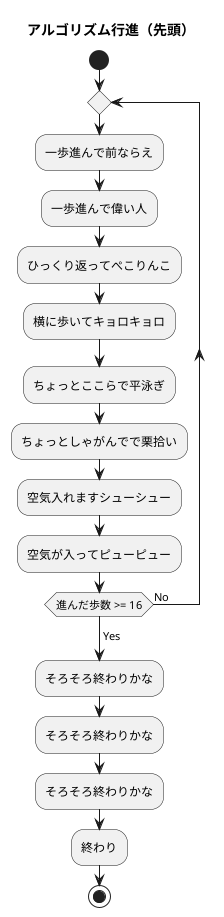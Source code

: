 @startuml
title アルゴリズム行進（先頭）

start

repeat
    :一歩進んで前ならえ;
    :一歩進んで偉い人;
    :ひっくり返ってぺこりんこ;
    :横に歩いてキョロキョロ;
    :ちょっとここらで平泳ぎ;
    :ちょっとしゃがんでで栗拾い;
    :空気入れますシューシュー;
    :空気が入ってピューピュー;
repeat while (進んだ歩数 >= 16) is (No)
->Yes;

:そろそろ終わりかな;
:そろそろ終わりかな;
:そろそろ終わりかな;
:終わり;

stop
@enduml
